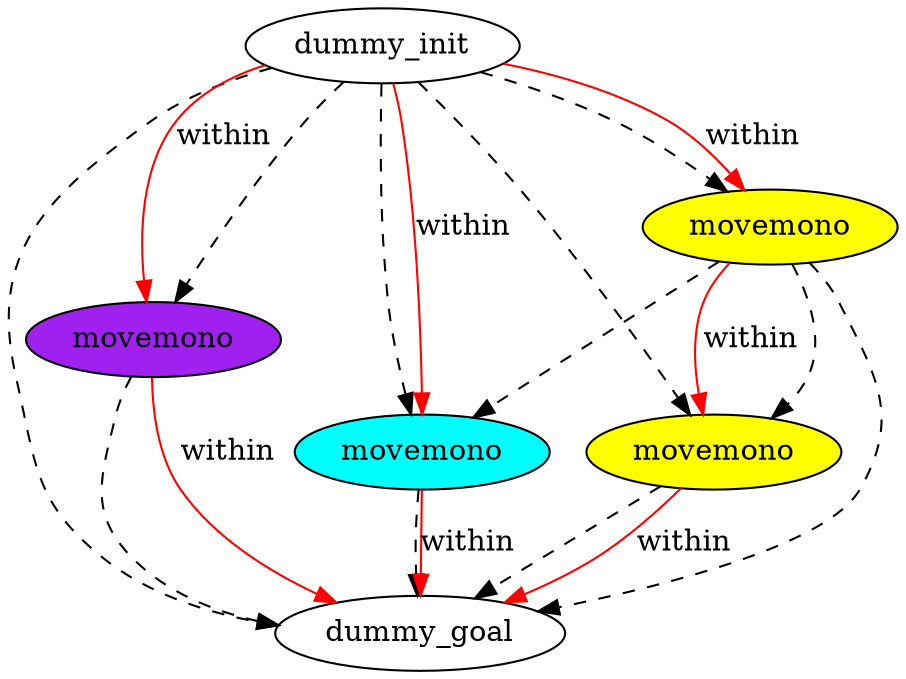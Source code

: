 digraph {
	"2c5cda28-86b0-e8fd-6fb1-22095d384b5d" [label=dummy_init fillcolor=white style=filled]
	"6875590d-9f73-d338-3997-2423204a3b6b" [label=dummy_goal fillcolor=white style=filled]
	"55119c5a-f1a8-f37c-5bf4-914b326bbe3d" [label=movemono fillcolor=purple style=filled]
	"641b94d0-cd7f-fb2b-3414-0457346e1858" [label=movemono fillcolor=cyan style=filled]
	"0c333741-478a-7fa3-9a1f-b9e2f93fc868" [label=movemono fillcolor=yellow style=filled]
	"cf463e1a-52cd-87b6-2bec-e846672644ee" [label=movemono fillcolor=yellow style=filled]
	"2c5cda28-86b0-e8fd-6fb1-22095d384b5d" -> "55119c5a-f1a8-f37c-5bf4-914b326bbe3d" [color=black style=dashed]
	"0c333741-478a-7fa3-9a1f-b9e2f93fc868" -> "6875590d-9f73-d338-3997-2423204a3b6b" [color=black style=dashed]
	"2c5cda28-86b0-e8fd-6fb1-22095d384b5d" -> "cf463e1a-52cd-87b6-2bec-e846672644ee" [color=black style=dashed]
	"641b94d0-cd7f-fb2b-3414-0457346e1858" -> "6875590d-9f73-d338-3997-2423204a3b6b" [color=black style=dashed]
	"2c5cda28-86b0-e8fd-6fb1-22095d384b5d" -> "6875590d-9f73-d338-3997-2423204a3b6b" [color=black style=dashed]
	"2c5cda28-86b0-e8fd-6fb1-22095d384b5d" -> "0c333741-478a-7fa3-9a1f-b9e2f93fc868" [color=black style=dashed]
	"cf463e1a-52cd-87b6-2bec-e846672644ee" -> "6875590d-9f73-d338-3997-2423204a3b6b" [color=black style=dashed]
	"cf463e1a-52cd-87b6-2bec-e846672644ee" -> "0c333741-478a-7fa3-9a1f-b9e2f93fc868" [color=black style=dashed]
	"55119c5a-f1a8-f37c-5bf4-914b326bbe3d" -> "6875590d-9f73-d338-3997-2423204a3b6b" [color=black style=dashed]
	"cf463e1a-52cd-87b6-2bec-e846672644ee" -> "641b94d0-cd7f-fb2b-3414-0457346e1858" [color=black style=dashed]
	"2c5cda28-86b0-e8fd-6fb1-22095d384b5d" -> "641b94d0-cd7f-fb2b-3414-0457346e1858" [color=black style=dashed]
	"641b94d0-cd7f-fb2b-3414-0457346e1858" -> "6875590d-9f73-d338-3997-2423204a3b6b" [label=within color=red]
	"cf463e1a-52cd-87b6-2bec-e846672644ee" -> "0c333741-478a-7fa3-9a1f-b9e2f93fc868" [label=within color=red]
	"0c333741-478a-7fa3-9a1f-b9e2f93fc868" -> "6875590d-9f73-d338-3997-2423204a3b6b" [label=within color=red]
	"2c5cda28-86b0-e8fd-6fb1-22095d384b5d" -> "cf463e1a-52cd-87b6-2bec-e846672644ee" [label=within color=red]
	"55119c5a-f1a8-f37c-5bf4-914b326bbe3d" -> "6875590d-9f73-d338-3997-2423204a3b6b" [label=within color=red]
	"2c5cda28-86b0-e8fd-6fb1-22095d384b5d" -> "641b94d0-cd7f-fb2b-3414-0457346e1858" [label=within color=red]
	"2c5cda28-86b0-e8fd-6fb1-22095d384b5d" -> "55119c5a-f1a8-f37c-5bf4-914b326bbe3d" [label=within color=red]
}
